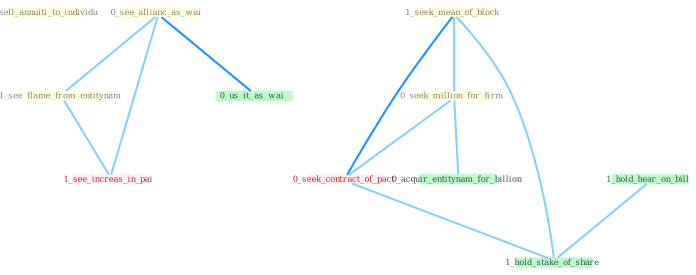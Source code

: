 Graph G{ 
    node
    [shape=polygon,style=filled,width=.5,height=.06,color="#BDFCC9",fixedsize=true,fontsize=4,
    fontcolor="#2f4f4f"];
    {node
    [color="#ffffe0", fontcolor="#8b7d6b"] "0_sell_annuiti_to_individu " "0_see_allianc_as_wai " "1_seek_mean_of_block " "0_seek_million_for_firm " "1_see_flame_from_entitynam "}
{node [color="#fff0f5", fontcolor="#b22222"] "0_seek_contract_of_pact " "1_see_increas_in_pai "}
edge [color="#B0E2FF"];

	"0_see_allianc_as_wai " -- "1_see_flame_from_entitynam " [w="1", color="#87cefa" ];
	"0_see_allianc_as_wai " -- "0_us_it_as_wai " [w="2", color="#1e90ff" , len=0.8];
	"0_see_allianc_as_wai " -- "1_see_increas_in_pai " [w="1", color="#87cefa" ];
	"1_seek_mean_of_block " -- "0_seek_million_for_firm " [w="1", color="#87cefa" ];
	"1_seek_mean_of_block " -- "0_seek_contract_of_pact " [w="2", color="#1e90ff" , len=0.8];
	"1_seek_mean_of_block " -- "1_hold_stake_of_share " [w="1", color="#87cefa" ];
	"0_seek_million_for_firm " -- "0_seek_contract_of_pact " [w="1", color="#87cefa" ];
	"0_seek_million_for_firm " -- "0_acquir_entitynam_for_billion " [w="1", color="#87cefa" ];
	"1_see_flame_from_entitynam " -- "1_see_increas_in_pai " [w="1", color="#87cefa" ];
	"0_seek_contract_of_pact " -- "1_hold_stake_of_share " [w="1", color="#87cefa" ];
	"1_hold_hear_on_bill " -- "1_hold_stake_of_share " [w="1", color="#87cefa" ];
}